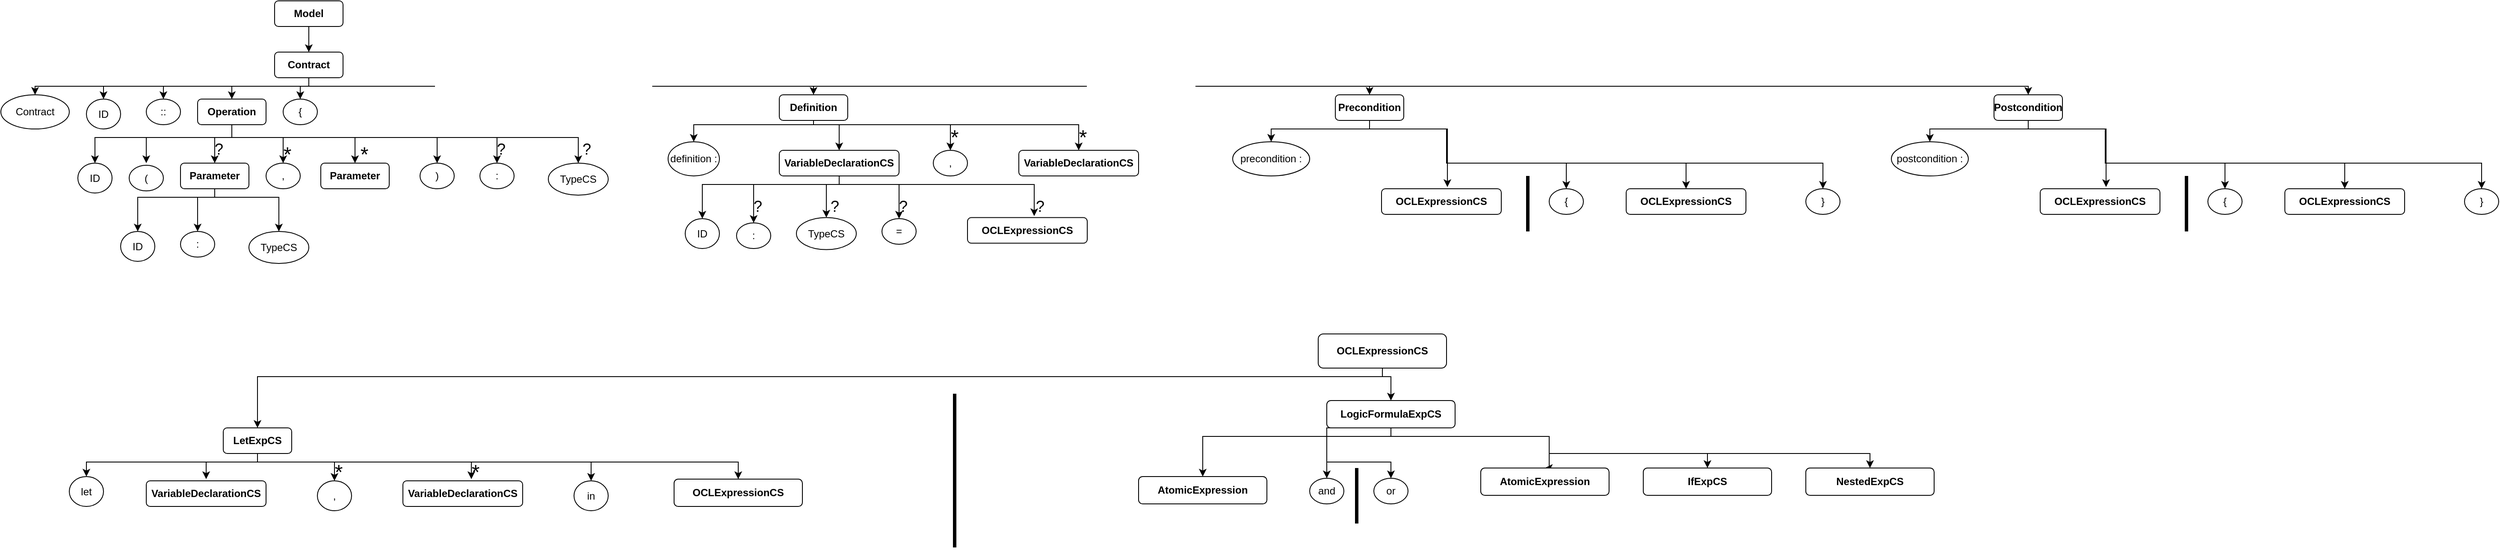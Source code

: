 <mxfile version="20.8.20" type="github">
  <diagram id="uUx2opgquFOD66Lc3Fi1" name="第 1 页">
    <mxGraphModel dx="2396" dy="1078" grid="1" gridSize="10" guides="1" tooltips="1" connect="1" arrows="1" fold="1" page="1" pageScale="1" pageWidth="827" pageHeight="1169" math="0" shadow="0">
      <root>
        <mxCell id="0" />
        <mxCell id="1" parent="0" />
        <mxCell id="FQ1eCsuaFFMa_9nz9Wrn-199" style="edgeStyle=orthogonalEdgeStyle;rounded=0;orthogonalLoop=1;jettySize=auto;html=1;exitX=0.5;exitY=1;exitDx=0;exitDy=0;entryX=0.5;entryY=0;entryDx=0;entryDy=0;" edge="1" parent="1" source="FQ1eCsuaFFMa_9nz9Wrn-197" target="FQ1eCsuaFFMa_9nz9Wrn-198">
          <mxGeometry relative="1" as="geometry" />
        </mxCell>
        <mxCell id="FQ1eCsuaFFMa_9nz9Wrn-197" value="&lt;b&gt;Model&lt;/b&gt;" style="rounded=1;whiteSpace=wrap;html=1;" vertex="1" parent="1">
          <mxGeometry x="360" y="10" width="80" height="30" as="geometry" />
        </mxCell>
        <mxCell id="FQ1eCsuaFFMa_9nz9Wrn-201" style="edgeStyle=orthogonalEdgeStyle;rounded=0;orthogonalLoop=1;jettySize=auto;html=1;exitX=0.5;exitY=1;exitDx=0;exitDy=0;entryX=0.5;entryY=0;entryDx=0;entryDy=0;" edge="1" parent="1" source="FQ1eCsuaFFMa_9nz9Wrn-198" target="FQ1eCsuaFFMa_9nz9Wrn-200">
          <mxGeometry relative="1" as="geometry">
            <Array as="points">
              <mxPoint x="400" y="110" />
              <mxPoint x="80" y="110" />
            </Array>
          </mxGeometry>
        </mxCell>
        <mxCell id="FQ1eCsuaFFMa_9nz9Wrn-206" style="edgeStyle=orthogonalEdgeStyle;rounded=0;orthogonalLoop=1;jettySize=auto;html=1;exitX=0.5;exitY=1;exitDx=0;exitDy=0;entryX=0.5;entryY=0;entryDx=0;entryDy=0;" edge="1" parent="1" source="FQ1eCsuaFFMa_9nz9Wrn-198" target="FQ1eCsuaFFMa_9nz9Wrn-205">
          <mxGeometry relative="1" as="geometry">
            <Array as="points">
              <mxPoint x="400" y="110" />
              <mxPoint x="230" y="110" />
            </Array>
          </mxGeometry>
        </mxCell>
        <mxCell id="FQ1eCsuaFFMa_9nz9Wrn-213" style="edgeStyle=orthogonalEdgeStyle;rounded=0;orthogonalLoop=1;jettySize=auto;html=1;exitX=0.5;exitY=1;exitDx=0;exitDy=0;entryX=0.5;entryY=0;entryDx=0;entryDy=0;" edge="1" parent="1" source="FQ1eCsuaFFMa_9nz9Wrn-198" target="FQ1eCsuaFFMa_9nz9Wrn-207">
          <mxGeometry relative="1" as="geometry">
            <Array as="points">
              <mxPoint x="400" y="110" />
              <mxPoint x="310" y="110" />
            </Array>
          </mxGeometry>
        </mxCell>
        <mxCell id="FQ1eCsuaFFMa_9nz9Wrn-215" style="edgeStyle=orthogonalEdgeStyle;rounded=0;orthogonalLoop=1;jettySize=auto;html=1;exitX=0.5;exitY=1;exitDx=0;exitDy=0;entryX=0.5;entryY=0;entryDx=0;entryDy=0;" edge="1" parent="1" source="FQ1eCsuaFFMa_9nz9Wrn-198" target="FQ1eCsuaFFMa_9nz9Wrn-214">
          <mxGeometry relative="1" as="geometry">
            <Array as="points">
              <mxPoint x="400" y="110" />
              <mxPoint x="390" y="110" />
            </Array>
          </mxGeometry>
        </mxCell>
        <mxCell id="FQ1eCsuaFFMa_9nz9Wrn-217" style="edgeStyle=orthogonalEdgeStyle;rounded=0;orthogonalLoop=1;jettySize=auto;html=1;exitX=0.5;exitY=1;exitDx=0;exitDy=0;entryX=0.5;entryY=0;entryDx=0;entryDy=0;" edge="1" parent="1" source="FQ1eCsuaFFMa_9nz9Wrn-198" target="FQ1eCsuaFFMa_9nz9Wrn-216">
          <mxGeometry relative="1" as="geometry">
            <Array as="points">
              <mxPoint x="400" y="110" />
              <mxPoint x="990" y="110" />
            </Array>
          </mxGeometry>
        </mxCell>
        <mxCell id="FQ1eCsuaFFMa_9nz9Wrn-221" style="edgeStyle=orthogonalEdgeStyle;rounded=0;orthogonalLoop=1;jettySize=auto;html=1;exitX=0.5;exitY=1;exitDx=0;exitDy=0;entryX=0.5;entryY=0;entryDx=0;entryDy=0;" edge="1" parent="1" source="FQ1eCsuaFFMa_9nz9Wrn-198" target="FQ1eCsuaFFMa_9nz9Wrn-219">
          <mxGeometry relative="1" as="geometry">
            <Array as="points">
              <mxPoint x="400" y="110" />
              <mxPoint x="160" y="110" />
            </Array>
          </mxGeometry>
        </mxCell>
        <mxCell id="FQ1eCsuaFFMa_9nz9Wrn-278" style="edgeStyle=orthogonalEdgeStyle;rounded=0;orthogonalLoop=1;jettySize=auto;html=1;exitX=0.5;exitY=1;exitDx=0;exitDy=0;entryX=0.5;entryY=0;entryDx=0;entryDy=0;fontSize=18;" edge="1" parent="1" source="FQ1eCsuaFFMa_9nz9Wrn-198" target="FQ1eCsuaFFMa_9nz9Wrn-277">
          <mxGeometry relative="1" as="geometry">
            <Array as="points">
              <mxPoint x="400" y="110" />
              <mxPoint x="1640" y="110" />
            </Array>
          </mxGeometry>
        </mxCell>
        <mxCell id="FQ1eCsuaFFMa_9nz9Wrn-306" style="edgeStyle=orthogonalEdgeStyle;rounded=0;orthogonalLoop=1;jettySize=auto;html=1;exitX=0.5;exitY=1;exitDx=0;exitDy=0;entryX=0.5;entryY=0;entryDx=0;entryDy=0;fontSize=18;" edge="1" parent="1" source="FQ1eCsuaFFMa_9nz9Wrn-198" target="FQ1eCsuaFFMa_9nz9Wrn-299">
          <mxGeometry relative="1" as="geometry">
            <Array as="points">
              <mxPoint x="400" y="110" />
              <mxPoint x="2410" y="110" />
            </Array>
          </mxGeometry>
        </mxCell>
        <mxCell id="FQ1eCsuaFFMa_9nz9Wrn-198" value="&lt;b&gt;Contract&lt;/b&gt;" style="rounded=1;whiteSpace=wrap;html=1;" vertex="1" parent="1">
          <mxGeometry x="360" y="70" width="80" height="30" as="geometry" />
        </mxCell>
        <mxCell id="FQ1eCsuaFFMa_9nz9Wrn-200" value="Contract" style="ellipse;whiteSpace=wrap;html=1;" vertex="1" parent="1">
          <mxGeometry x="40" y="120" width="80" height="40" as="geometry" />
        </mxCell>
        <mxCell id="FQ1eCsuaFFMa_9nz9Wrn-205" value="::" style="ellipse;whiteSpace=wrap;html=1;" vertex="1" parent="1">
          <mxGeometry x="210" y="125" width="40" height="30" as="geometry" />
        </mxCell>
        <mxCell id="FQ1eCsuaFFMa_9nz9Wrn-223" style="edgeStyle=orthogonalEdgeStyle;rounded=0;orthogonalLoop=1;jettySize=auto;html=1;exitX=0.5;exitY=1;exitDx=0;exitDy=0;entryX=0.5;entryY=0;entryDx=0;entryDy=0;" edge="1" parent="1" source="FQ1eCsuaFFMa_9nz9Wrn-207" target="FQ1eCsuaFFMa_9nz9Wrn-222">
          <mxGeometry relative="1" as="geometry">
            <Array as="points">
              <mxPoint x="310" y="170" />
              <mxPoint x="150" y="170" />
            </Array>
          </mxGeometry>
        </mxCell>
        <mxCell id="FQ1eCsuaFFMa_9nz9Wrn-250" style="edgeStyle=orthogonalEdgeStyle;rounded=0;orthogonalLoop=1;jettySize=auto;html=1;exitX=0.5;exitY=1;exitDx=0;exitDy=0;fontSize=18;" edge="1" parent="1" source="FQ1eCsuaFFMa_9nz9Wrn-207">
          <mxGeometry relative="1" as="geometry">
            <mxPoint x="210" y="200" as="targetPoint" />
            <Array as="points">
              <mxPoint x="310" y="170" />
              <mxPoint x="210" y="170" />
            </Array>
          </mxGeometry>
        </mxCell>
        <mxCell id="FQ1eCsuaFFMa_9nz9Wrn-253" style="edgeStyle=orthogonalEdgeStyle;rounded=0;orthogonalLoop=1;jettySize=auto;html=1;exitX=0.5;exitY=1;exitDx=0;exitDy=0;fontSize=18;" edge="1" parent="1" source="FQ1eCsuaFFMa_9nz9Wrn-207" target="FQ1eCsuaFFMa_9nz9Wrn-252">
          <mxGeometry relative="1" as="geometry">
            <Array as="points">
              <mxPoint x="310" y="170" />
              <mxPoint x="290" y="170" />
            </Array>
          </mxGeometry>
        </mxCell>
        <mxCell id="FQ1eCsuaFFMa_9nz9Wrn-259" style="edgeStyle=orthogonalEdgeStyle;rounded=0;orthogonalLoop=1;jettySize=auto;html=1;exitX=0.5;exitY=1;exitDx=0;exitDy=0;entryX=0.5;entryY=0;entryDx=0;entryDy=0;fontSize=18;" edge="1" parent="1" source="FQ1eCsuaFFMa_9nz9Wrn-207" target="FQ1eCsuaFFMa_9nz9Wrn-257">
          <mxGeometry relative="1" as="geometry">
            <Array as="points">
              <mxPoint x="310" y="170" />
              <mxPoint x="370" y="170" />
            </Array>
          </mxGeometry>
        </mxCell>
        <mxCell id="FQ1eCsuaFFMa_9nz9Wrn-260" style="edgeStyle=orthogonalEdgeStyle;rounded=0;orthogonalLoop=1;jettySize=auto;html=1;exitX=0.5;exitY=1;exitDx=0;exitDy=0;entryX=0.5;entryY=0;entryDx=0;entryDy=0;fontSize=18;" edge="1" parent="1" source="FQ1eCsuaFFMa_9nz9Wrn-207" target="FQ1eCsuaFFMa_9nz9Wrn-258">
          <mxGeometry relative="1" as="geometry">
            <Array as="points">
              <mxPoint x="310" y="170" />
              <mxPoint x="454" y="170" />
            </Array>
          </mxGeometry>
        </mxCell>
        <mxCell id="FQ1eCsuaFFMa_9nz9Wrn-264" style="edgeStyle=orthogonalEdgeStyle;rounded=0;orthogonalLoop=1;jettySize=auto;html=1;exitX=0.5;exitY=1;exitDx=0;exitDy=0;entryX=0.5;entryY=0;entryDx=0;entryDy=0;fontSize=18;" edge="1" parent="1" source="FQ1eCsuaFFMa_9nz9Wrn-207" target="FQ1eCsuaFFMa_9nz9Wrn-263">
          <mxGeometry relative="1" as="geometry">
            <Array as="points">
              <mxPoint x="310" y="170" />
              <mxPoint x="550" y="170" />
            </Array>
          </mxGeometry>
        </mxCell>
        <mxCell id="FQ1eCsuaFFMa_9nz9Wrn-267" style="edgeStyle=orthogonalEdgeStyle;rounded=0;orthogonalLoop=1;jettySize=auto;html=1;exitX=0.5;exitY=1;exitDx=0;exitDy=0;entryX=0.5;entryY=0;entryDx=0;entryDy=0;fontSize=18;" edge="1" parent="1" source="FQ1eCsuaFFMa_9nz9Wrn-207" target="FQ1eCsuaFFMa_9nz9Wrn-265">
          <mxGeometry relative="1" as="geometry">
            <Array as="points">
              <mxPoint x="310" y="170" />
              <mxPoint x="620" y="170" />
            </Array>
          </mxGeometry>
        </mxCell>
        <mxCell id="FQ1eCsuaFFMa_9nz9Wrn-268" style="edgeStyle=orthogonalEdgeStyle;rounded=0;orthogonalLoop=1;jettySize=auto;html=1;exitX=0.5;exitY=1;exitDx=0;exitDy=0;entryX=0.5;entryY=0;entryDx=0;entryDy=0;fontSize=18;" edge="1" parent="1" source="FQ1eCsuaFFMa_9nz9Wrn-207" target="FQ1eCsuaFFMa_9nz9Wrn-266">
          <mxGeometry relative="1" as="geometry">
            <Array as="points">
              <mxPoint x="310" y="170" />
              <mxPoint x="715" y="170" />
            </Array>
          </mxGeometry>
        </mxCell>
        <mxCell id="FQ1eCsuaFFMa_9nz9Wrn-207" value="&lt;b&gt;Operation&lt;/b&gt;" style="rounded=1;whiteSpace=wrap;html=1;" vertex="1" parent="1">
          <mxGeometry x="270" y="125" width="80" height="30" as="geometry" />
        </mxCell>
        <mxCell id="FQ1eCsuaFFMa_9nz9Wrn-214" value="{" style="ellipse;whiteSpace=wrap;html=1;" vertex="1" parent="1">
          <mxGeometry x="370" y="125" width="40" height="30" as="geometry" />
        </mxCell>
        <mxCell id="FQ1eCsuaFFMa_9nz9Wrn-225" style="edgeStyle=orthogonalEdgeStyle;rounded=0;orthogonalLoop=1;jettySize=auto;html=1;exitX=0.5;exitY=1;exitDx=0;exitDy=0;entryX=0.5;entryY=0;entryDx=0;entryDy=0;" edge="1" parent="1" source="FQ1eCsuaFFMa_9nz9Wrn-216" target="FQ1eCsuaFFMa_9nz9Wrn-224">
          <mxGeometry relative="1" as="geometry">
            <Array as="points">
              <mxPoint x="990" y="155" />
              <mxPoint x="850" y="155" />
            </Array>
          </mxGeometry>
        </mxCell>
        <mxCell id="FQ1eCsuaFFMa_9nz9Wrn-227" style="edgeStyle=orthogonalEdgeStyle;rounded=0;orthogonalLoop=1;jettySize=auto;html=1;exitX=0.5;exitY=1;exitDx=0;exitDy=0;entryX=0.5;entryY=0;entryDx=0;entryDy=0;" edge="1" parent="1" source="FQ1eCsuaFFMa_9nz9Wrn-216" target="FQ1eCsuaFFMa_9nz9Wrn-226">
          <mxGeometry relative="1" as="geometry">
            <Array as="points">
              <mxPoint x="990" y="155" />
              <mxPoint x="1020" y="155" />
            </Array>
          </mxGeometry>
        </mxCell>
        <mxCell id="FQ1eCsuaFFMa_9nz9Wrn-229" style="edgeStyle=orthogonalEdgeStyle;rounded=0;orthogonalLoop=1;jettySize=auto;html=1;exitX=0.5;exitY=1;exitDx=0;exitDy=0;entryX=0.5;entryY=0;entryDx=0;entryDy=0;" edge="1" parent="1" source="FQ1eCsuaFFMa_9nz9Wrn-216" target="FQ1eCsuaFFMa_9nz9Wrn-228">
          <mxGeometry relative="1" as="geometry">
            <Array as="points">
              <mxPoint x="990" y="155" />
              <mxPoint x="1150" y="155" />
            </Array>
          </mxGeometry>
        </mxCell>
        <mxCell id="FQ1eCsuaFFMa_9nz9Wrn-233" style="edgeStyle=orthogonalEdgeStyle;rounded=0;orthogonalLoop=1;jettySize=auto;html=1;exitX=0.5;exitY=1;exitDx=0;exitDy=0;entryX=0.5;entryY=0;entryDx=0;entryDy=0;fontSize=24;" edge="1" parent="1" source="FQ1eCsuaFFMa_9nz9Wrn-216" target="FQ1eCsuaFFMa_9nz9Wrn-232">
          <mxGeometry relative="1" as="geometry">
            <Array as="points">
              <mxPoint x="990" y="155" />
              <mxPoint x="1300" y="155" />
            </Array>
          </mxGeometry>
        </mxCell>
        <mxCell id="FQ1eCsuaFFMa_9nz9Wrn-216" value="&lt;b&gt;Definition&lt;/b&gt;" style="rounded=1;whiteSpace=wrap;html=1;" vertex="1" parent="1">
          <mxGeometry x="950" y="120" width="80" height="30" as="geometry" />
        </mxCell>
        <mxCell id="FQ1eCsuaFFMa_9nz9Wrn-219" value="ID" style="ellipse;whiteSpace=wrap;html=1;" vertex="1" parent="1">
          <mxGeometry x="140" y="125" width="40" height="35" as="geometry" />
        </mxCell>
        <mxCell id="FQ1eCsuaFFMa_9nz9Wrn-222" value="ID" style="ellipse;whiteSpace=wrap;html=1;" vertex="1" parent="1">
          <mxGeometry x="130" y="200" width="40" height="35" as="geometry" />
        </mxCell>
        <mxCell id="FQ1eCsuaFFMa_9nz9Wrn-224" value="definition :" style="ellipse;whiteSpace=wrap;html=1;" vertex="1" parent="1">
          <mxGeometry x="820" y="175" width="60" height="40" as="geometry" />
        </mxCell>
        <mxCell id="FQ1eCsuaFFMa_9nz9Wrn-236" style="edgeStyle=orthogonalEdgeStyle;rounded=0;orthogonalLoop=1;jettySize=auto;html=1;exitX=0.5;exitY=1;exitDx=0;exitDy=0;entryX=0.5;entryY=0;entryDx=0;entryDy=0;fontSize=24;" edge="1" parent="1" source="FQ1eCsuaFFMa_9nz9Wrn-226" target="FQ1eCsuaFFMa_9nz9Wrn-235">
          <mxGeometry relative="1" as="geometry">
            <Array as="points">
              <mxPoint x="1020" y="225" />
              <mxPoint x="860" y="225" />
            </Array>
          </mxGeometry>
        </mxCell>
        <mxCell id="FQ1eCsuaFFMa_9nz9Wrn-238" style="edgeStyle=orthogonalEdgeStyle;rounded=0;orthogonalLoop=1;jettySize=auto;html=1;exitX=0.5;exitY=1;exitDx=0;exitDy=0;entryX=0.5;entryY=0;entryDx=0;entryDy=0;fontSize=24;" edge="1" parent="1" source="FQ1eCsuaFFMa_9nz9Wrn-226" target="FQ1eCsuaFFMa_9nz9Wrn-237">
          <mxGeometry relative="1" as="geometry">
            <Array as="points">
              <mxPoint x="1020" y="225" />
              <mxPoint x="920" y="225" />
            </Array>
          </mxGeometry>
        </mxCell>
        <mxCell id="FQ1eCsuaFFMa_9nz9Wrn-240" style="edgeStyle=orthogonalEdgeStyle;rounded=0;orthogonalLoop=1;jettySize=auto;html=1;exitX=0.5;exitY=1;exitDx=0;exitDy=0;entryX=0.5;entryY=0;entryDx=0;entryDy=0;fontSize=24;" edge="1" parent="1" source="FQ1eCsuaFFMa_9nz9Wrn-226" target="FQ1eCsuaFFMa_9nz9Wrn-239">
          <mxGeometry relative="1" as="geometry">
            <Array as="points">
              <mxPoint x="1020" y="225" />
              <mxPoint x="1005" y="225" />
            </Array>
          </mxGeometry>
        </mxCell>
        <mxCell id="FQ1eCsuaFFMa_9nz9Wrn-244" style="edgeStyle=orthogonalEdgeStyle;rounded=0;orthogonalLoop=1;jettySize=auto;html=1;exitX=0.5;exitY=1;exitDx=0;exitDy=0;entryX=0.5;entryY=0;entryDx=0;entryDy=0;fontSize=18;" edge="1" parent="1" source="FQ1eCsuaFFMa_9nz9Wrn-226" target="FQ1eCsuaFFMa_9nz9Wrn-243">
          <mxGeometry relative="1" as="geometry">
            <Array as="points">
              <mxPoint x="1020" y="225" />
              <mxPoint x="1090" y="225" />
            </Array>
          </mxGeometry>
        </mxCell>
        <mxCell id="FQ1eCsuaFFMa_9nz9Wrn-247" style="edgeStyle=orthogonalEdgeStyle;rounded=0;orthogonalLoop=1;jettySize=auto;html=1;exitX=0.5;exitY=1;exitDx=0;exitDy=0;entryX=0.557;entryY=-0.058;entryDx=0;entryDy=0;entryPerimeter=0;fontSize=18;" edge="1" parent="1" source="FQ1eCsuaFFMa_9nz9Wrn-226" target="FQ1eCsuaFFMa_9nz9Wrn-246">
          <mxGeometry relative="1" as="geometry">
            <Array as="points">
              <mxPoint x="1020" y="225" />
              <mxPoint x="1248" y="225" />
            </Array>
          </mxGeometry>
        </mxCell>
        <mxCell id="FQ1eCsuaFFMa_9nz9Wrn-226" value="&lt;b&gt;VariableDeclarationCS&lt;/b&gt;" style="rounded=1;whiteSpace=wrap;html=1;" vertex="1" parent="1">
          <mxGeometry x="950" y="185" width="140" height="30" as="geometry" />
        </mxCell>
        <mxCell id="FQ1eCsuaFFMa_9nz9Wrn-228" value="," style="ellipse;whiteSpace=wrap;html=1;" vertex="1" parent="1">
          <mxGeometry x="1130" y="185" width="40" height="30" as="geometry" />
        </mxCell>
        <mxCell id="FQ1eCsuaFFMa_9nz9Wrn-231" value="&lt;font style=&quot;font-size: 24px;&quot;&gt;*&lt;/font&gt;" style="text;strokeColor=none;align=center;fillColor=none;html=1;verticalAlign=middle;whiteSpace=wrap;rounded=0;" vertex="1" parent="1">
          <mxGeometry x="1140" y="165" width="30" height="10" as="geometry" />
        </mxCell>
        <mxCell id="FQ1eCsuaFFMa_9nz9Wrn-232" value="&lt;b&gt;VariableDeclarationCS&lt;/b&gt;" style="rounded=1;whiteSpace=wrap;html=1;" vertex="1" parent="1">
          <mxGeometry x="1230" y="185" width="140" height="30" as="geometry" />
        </mxCell>
        <mxCell id="FQ1eCsuaFFMa_9nz9Wrn-234" value="&lt;font style=&quot;font-size: 24px;&quot;&gt;*&lt;/font&gt;" style="text;strokeColor=none;align=center;fillColor=none;html=1;verticalAlign=middle;whiteSpace=wrap;rounded=0;" vertex="1" parent="1">
          <mxGeometry x="1290" y="165" width="30" height="10" as="geometry" />
        </mxCell>
        <mxCell id="FQ1eCsuaFFMa_9nz9Wrn-235" value="ID" style="ellipse;whiteSpace=wrap;html=1;" vertex="1" parent="1">
          <mxGeometry x="840" y="265" width="40" height="35" as="geometry" />
        </mxCell>
        <mxCell id="FQ1eCsuaFFMa_9nz9Wrn-237" value=":" style="ellipse;whiteSpace=wrap;html=1;" vertex="1" parent="1">
          <mxGeometry x="900" y="270" width="40" height="30" as="geometry" />
        </mxCell>
        <mxCell id="FQ1eCsuaFFMa_9nz9Wrn-239" value="TypeCS" style="ellipse;whiteSpace=wrap;html=1;" vertex="1" parent="1">
          <mxGeometry x="970" y="263.75" width="70" height="37.5" as="geometry" />
        </mxCell>
        <mxCell id="FQ1eCsuaFFMa_9nz9Wrn-241" value="&lt;font style=&quot;font-size: 18px;&quot;&gt;?&lt;/font&gt;" style="text;strokeColor=none;align=center;fillColor=none;html=1;verticalAlign=middle;whiteSpace=wrap;rounded=0;" vertex="1" parent="1">
          <mxGeometry x="910" y="245" width="30" height="11.25" as="geometry" />
        </mxCell>
        <mxCell id="FQ1eCsuaFFMa_9nz9Wrn-242" value="&lt;font style=&quot;font-size: 18px;&quot;&gt;?&lt;/font&gt;" style="text;strokeColor=none;align=center;fillColor=none;html=1;verticalAlign=middle;whiteSpace=wrap;rounded=0;" vertex="1" parent="1">
          <mxGeometry x="1000" y="245" width="30" height="11.25" as="geometry" />
        </mxCell>
        <mxCell id="FQ1eCsuaFFMa_9nz9Wrn-243" value="=" style="ellipse;whiteSpace=wrap;html=1;" vertex="1" parent="1">
          <mxGeometry x="1070" y="265" width="40" height="30" as="geometry" />
        </mxCell>
        <mxCell id="FQ1eCsuaFFMa_9nz9Wrn-245" value="&lt;font style=&quot;font-size: 18px;&quot;&gt;?&lt;/font&gt;" style="text;strokeColor=none;align=center;fillColor=none;html=1;verticalAlign=middle;whiteSpace=wrap;rounded=0;" vertex="1" parent="1">
          <mxGeometry x="1080" y="245" width="30" height="11.25" as="geometry" />
        </mxCell>
        <mxCell id="FQ1eCsuaFFMa_9nz9Wrn-246" value="&lt;b&gt;OCLExpressionCS&lt;/b&gt;" style="rounded=1;whiteSpace=wrap;html=1;" vertex="1" parent="1">
          <mxGeometry x="1170" y="263.75" width="140" height="30" as="geometry" />
        </mxCell>
        <mxCell id="FQ1eCsuaFFMa_9nz9Wrn-248" value="&lt;font style=&quot;font-size: 18px;&quot;&gt;?&lt;/font&gt;" style="text;strokeColor=none;align=center;fillColor=none;html=1;verticalAlign=middle;whiteSpace=wrap;rounded=0;" vertex="1" parent="1">
          <mxGeometry x="1240" y="245" width="30" height="11.25" as="geometry" />
        </mxCell>
        <mxCell id="FQ1eCsuaFFMa_9nz9Wrn-249" value="(" style="ellipse;whiteSpace=wrap;html=1;" vertex="1" parent="1">
          <mxGeometry x="190" y="202.5" width="40" height="30" as="geometry" />
        </mxCell>
        <mxCell id="FQ1eCsuaFFMa_9nz9Wrn-274" style="edgeStyle=orthogonalEdgeStyle;rounded=0;orthogonalLoop=1;jettySize=auto;html=1;exitX=0.5;exitY=1;exitDx=0;exitDy=0;entryX=0.5;entryY=0;entryDx=0;entryDy=0;fontSize=18;" edge="1" parent="1" source="FQ1eCsuaFFMa_9nz9Wrn-252" target="FQ1eCsuaFFMa_9nz9Wrn-271">
          <mxGeometry relative="1" as="geometry">
            <Array as="points">
              <mxPoint x="290" y="240" />
              <mxPoint x="200" y="240" />
            </Array>
          </mxGeometry>
        </mxCell>
        <mxCell id="FQ1eCsuaFFMa_9nz9Wrn-275" style="edgeStyle=orthogonalEdgeStyle;rounded=0;orthogonalLoop=1;jettySize=auto;html=1;exitX=0.5;exitY=1;exitDx=0;exitDy=0;entryX=0.5;entryY=0;entryDx=0;entryDy=0;fontSize=18;" edge="1" parent="1" source="FQ1eCsuaFFMa_9nz9Wrn-252" target="FQ1eCsuaFFMa_9nz9Wrn-272">
          <mxGeometry relative="1" as="geometry">
            <Array as="points">
              <mxPoint x="290" y="240" />
              <mxPoint x="270" y="240" />
            </Array>
          </mxGeometry>
        </mxCell>
        <mxCell id="FQ1eCsuaFFMa_9nz9Wrn-276" style="edgeStyle=orthogonalEdgeStyle;rounded=0;orthogonalLoop=1;jettySize=auto;html=1;exitX=0.5;exitY=1;exitDx=0;exitDy=0;entryX=0.5;entryY=0;entryDx=0;entryDy=0;fontSize=18;" edge="1" parent="1" source="FQ1eCsuaFFMa_9nz9Wrn-252" target="FQ1eCsuaFFMa_9nz9Wrn-273">
          <mxGeometry relative="1" as="geometry">
            <Array as="points">
              <mxPoint x="290" y="240" />
              <mxPoint x="365" y="240" />
            </Array>
          </mxGeometry>
        </mxCell>
        <mxCell id="FQ1eCsuaFFMa_9nz9Wrn-252" value="&lt;b&gt;Parameter&lt;/b&gt;" style="rounded=1;whiteSpace=wrap;html=1;" vertex="1" parent="1">
          <mxGeometry x="250" y="200" width="80" height="30" as="geometry" />
        </mxCell>
        <mxCell id="FQ1eCsuaFFMa_9nz9Wrn-254" value="&lt;font style=&quot;font-size: 18px;&quot;&gt;?&lt;/font&gt;" style="text;strokeColor=none;align=center;fillColor=none;html=1;verticalAlign=middle;whiteSpace=wrap;rounded=0;" vertex="1" parent="1">
          <mxGeometry x="280" y="178.75" width="30" height="11.25" as="geometry" />
        </mxCell>
        <mxCell id="FQ1eCsuaFFMa_9nz9Wrn-257" value="," style="ellipse;whiteSpace=wrap;html=1;" vertex="1" parent="1">
          <mxGeometry x="350" y="200" width="40" height="30" as="geometry" />
        </mxCell>
        <mxCell id="FQ1eCsuaFFMa_9nz9Wrn-258" value="&lt;b&gt;Parameter&lt;/b&gt;" style="rounded=1;whiteSpace=wrap;html=1;" vertex="1" parent="1">
          <mxGeometry x="414" y="200" width="80" height="30" as="geometry" />
        </mxCell>
        <mxCell id="FQ1eCsuaFFMa_9nz9Wrn-261" value="&lt;font style=&quot;font-size: 24px;&quot;&gt;*&lt;/font&gt;" style="text;strokeColor=none;align=center;fillColor=none;html=1;verticalAlign=middle;whiteSpace=wrap;rounded=0;" vertex="1" parent="1">
          <mxGeometry x="360" y="185" width="30" height="10" as="geometry" />
        </mxCell>
        <mxCell id="FQ1eCsuaFFMa_9nz9Wrn-262" value="&lt;font style=&quot;font-size: 24px;&quot;&gt;*&lt;/font&gt;" style="text;strokeColor=none;align=center;fillColor=none;html=1;verticalAlign=middle;whiteSpace=wrap;rounded=0;" vertex="1" parent="1">
          <mxGeometry x="450" y="185" width="30" height="10" as="geometry" />
        </mxCell>
        <mxCell id="FQ1eCsuaFFMa_9nz9Wrn-263" value=")" style="ellipse;whiteSpace=wrap;html=1;" vertex="1" parent="1">
          <mxGeometry x="530" y="200" width="40" height="30" as="geometry" />
        </mxCell>
        <mxCell id="FQ1eCsuaFFMa_9nz9Wrn-265" value=":" style="ellipse;whiteSpace=wrap;html=1;" vertex="1" parent="1">
          <mxGeometry x="600" y="200" width="40" height="30" as="geometry" />
        </mxCell>
        <mxCell id="FQ1eCsuaFFMa_9nz9Wrn-266" value="TypeCS" style="ellipse;whiteSpace=wrap;html=1;" vertex="1" parent="1">
          <mxGeometry x="680" y="200" width="70" height="37.5" as="geometry" />
        </mxCell>
        <mxCell id="FQ1eCsuaFFMa_9nz9Wrn-269" value="&lt;font style=&quot;font-size: 18px;&quot;&gt;?&lt;/font&gt;" style="text;strokeColor=none;align=center;fillColor=none;html=1;verticalAlign=middle;whiteSpace=wrap;rounded=0;" vertex="1" parent="1">
          <mxGeometry x="610" y="178.75" width="30" height="11.25" as="geometry" />
        </mxCell>
        <mxCell id="FQ1eCsuaFFMa_9nz9Wrn-270" value="&lt;font style=&quot;font-size: 18px;&quot;&gt;?&lt;/font&gt;" style="text;strokeColor=none;align=center;fillColor=none;html=1;verticalAlign=middle;whiteSpace=wrap;rounded=0;" vertex="1" parent="1">
          <mxGeometry x="710" y="178.75" width="30" height="11.25" as="geometry" />
        </mxCell>
        <mxCell id="FQ1eCsuaFFMa_9nz9Wrn-271" value="ID" style="ellipse;whiteSpace=wrap;html=1;" vertex="1" parent="1">
          <mxGeometry x="180" y="280" width="40" height="35" as="geometry" />
        </mxCell>
        <mxCell id="FQ1eCsuaFFMa_9nz9Wrn-272" value=":" style="ellipse;whiteSpace=wrap;html=1;" vertex="1" parent="1">
          <mxGeometry x="250" y="280" width="40" height="30" as="geometry" />
        </mxCell>
        <mxCell id="FQ1eCsuaFFMa_9nz9Wrn-273" value="TypeCS" style="ellipse;whiteSpace=wrap;html=1;" vertex="1" parent="1">
          <mxGeometry x="330" y="280" width="70" height="37.5" as="geometry" />
        </mxCell>
        <mxCell id="FQ1eCsuaFFMa_9nz9Wrn-281" style="edgeStyle=orthogonalEdgeStyle;rounded=0;orthogonalLoop=1;jettySize=auto;html=1;exitX=0.5;exitY=1;exitDx=0;exitDy=0;entryX=0.5;entryY=0;entryDx=0;entryDy=0;fontSize=18;" edge="1" parent="1" source="FQ1eCsuaFFMa_9nz9Wrn-277" target="FQ1eCsuaFFMa_9nz9Wrn-279">
          <mxGeometry relative="1" as="geometry">
            <Array as="points">
              <mxPoint x="1640" y="160" />
              <mxPoint x="1525" y="160" />
            </Array>
          </mxGeometry>
        </mxCell>
        <mxCell id="FQ1eCsuaFFMa_9nz9Wrn-284" style="edgeStyle=orthogonalEdgeStyle;rounded=0;orthogonalLoop=1;jettySize=auto;html=1;exitX=0.5;exitY=1;exitDx=0;exitDy=0;entryX=0.55;entryY=-0.067;entryDx=0;entryDy=0;entryPerimeter=0;fontSize=18;" edge="1" parent="1" source="FQ1eCsuaFFMa_9nz9Wrn-277" target="FQ1eCsuaFFMa_9nz9Wrn-283">
          <mxGeometry relative="1" as="geometry">
            <Array as="points">
              <mxPoint x="1640" y="160" />
              <mxPoint x="1731" y="160" />
            </Array>
          </mxGeometry>
        </mxCell>
        <mxCell id="FQ1eCsuaFFMa_9nz9Wrn-289" style="edgeStyle=orthogonalEdgeStyle;rounded=0;orthogonalLoop=1;jettySize=auto;html=1;exitX=0.5;exitY=1;exitDx=0;exitDy=0;entryX=0.5;entryY=0;entryDx=0;entryDy=0;fontSize=18;" edge="1" parent="1" source="FQ1eCsuaFFMa_9nz9Wrn-277" target="FQ1eCsuaFFMa_9nz9Wrn-286">
          <mxGeometry relative="1" as="geometry">
            <Array as="points">
              <mxPoint x="1640" y="160" />
              <mxPoint x="1730" y="160" />
              <mxPoint x="1730" y="200" />
              <mxPoint x="1870" y="200" />
            </Array>
          </mxGeometry>
        </mxCell>
        <mxCell id="FQ1eCsuaFFMa_9nz9Wrn-292" style="edgeStyle=orthogonalEdgeStyle;rounded=0;orthogonalLoop=1;jettySize=auto;html=1;exitX=0.5;exitY=1;exitDx=0;exitDy=0;entryX=0.5;entryY=0;entryDx=0;entryDy=0;fontSize=18;" edge="1" parent="1" source="FQ1eCsuaFFMa_9nz9Wrn-277" target="FQ1eCsuaFFMa_9nz9Wrn-291">
          <mxGeometry relative="1" as="geometry">
            <Array as="points">
              <mxPoint x="1640" y="160" />
              <mxPoint x="1730" y="160" />
              <mxPoint x="1730" y="200" />
              <mxPoint x="2010" y="200" />
            </Array>
          </mxGeometry>
        </mxCell>
        <mxCell id="FQ1eCsuaFFMa_9nz9Wrn-293" style="edgeStyle=orthogonalEdgeStyle;rounded=0;orthogonalLoop=1;jettySize=auto;html=1;exitX=0.5;exitY=1;exitDx=0;exitDy=0;entryX=0.5;entryY=0;entryDx=0;entryDy=0;fontSize=18;" edge="1" parent="1" source="FQ1eCsuaFFMa_9nz9Wrn-277" target="FQ1eCsuaFFMa_9nz9Wrn-287">
          <mxGeometry relative="1" as="geometry">
            <Array as="points">
              <mxPoint x="1640" y="160" />
              <mxPoint x="1730" y="160" />
              <mxPoint x="1730" y="200" />
              <mxPoint x="2170" y="200" />
            </Array>
          </mxGeometry>
        </mxCell>
        <mxCell id="FQ1eCsuaFFMa_9nz9Wrn-277" value="&lt;b&gt;Precondition&lt;/b&gt;" style="rounded=1;whiteSpace=wrap;html=1;" vertex="1" parent="1">
          <mxGeometry x="1600" y="120" width="80" height="30" as="geometry" />
        </mxCell>
        <mxCell id="FQ1eCsuaFFMa_9nz9Wrn-279" value="precondition :" style="ellipse;whiteSpace=wrap;html=1;" vertex="1" parent="1">
          <mxGeometry x="1480" y="175" width="90" height="40" as="geometry" />
        </mxCell>
        <mxCell id="FQ1eCsuaFFMa_9nz9Wrn-283" value="&lt;b&gt;OCLExpressionCS&lt;/b&gt;" style="rounded=1;whiteSpace=wrap;html=1;" vertex="1" parent="1">
          <mxGeometry x="1654" y="230" width="140" height="30" as="geometry" />
        </mxCell>
        <mxCell id="FQ1eCsuaFFMa_9nz9Wrn-286" value="{" style="ellipse;whiteSpace=wrap;html=1;" vertex="1" parent="1">
          <mxGeometry x="1850" y="230" width="40" height="30" as="geometry" />
        </mxCell>
        <mxCell id="FQ1eCsuaFFMa_9nz9Wrn-287" value="}" style="ellipse;whiteSpace=wrap;html=1;" vertex="1" parent="1">
          <mxGeometry x="2150" y="230" width="40" height="30" as="geometry" />
        </mxCell>
        <mxCell id="FQ1eCsuaFFMa_9nz9Wrn-290" value="" style="line;strokeWidth=4;direction=south;html=1;perimeter=backbonePerimeter;points=[];outlineConnect=0;fontSize=18;" vertex="1" parent="1">
          <mxGeometry x="1820" y="215" width="10" height="65" as="geometry" />
        </mxCell>
        <mxCell id="FQ1eCsuaFFMa_9nz9Wrn-291" value="&lt;b&gt;OCLExpressionCS&lt;/b&gt;" style="rounded=1;whiteSpace=wrap;html=1;" vertex="1" parent="1">
          <mxGeometry x="1940" y="230" width="140" height="30" as="geometry" />
        </mxCell>
        <mxCell id="FQ1eCsuaFFMa_9nz9Wrn-294" style="edgeStyle=orthogonalEdgeStyle;rounded=0;orthogonalLoop=1;jettySize=auto;html=1;exitX=0.5;exitY=1;exitDx=0;exitDy=0;entryX=0.5;entryY=0;entryDx=0;entryDy=0;fontSize=18;" edge="1" parent="1" source="FQ1eCsuaFFMa_9nz9Wrn-299" target="FQ1eCsuaFFMa_9nz9Wrn-300">
          <mxGeometry relative="1" as="geometry">
            <Array as="points">
              <mxPoint x="2410" y="160" />
              <mxPoint x="2295" y="160" />
            </Array>
          </mxGeometry>
        </mxCell>
        <mxCell id="FQ1eCsuaFFMa_9nz9Wrn-295" style="edgeStyle=orthogonalEdgeStyle;rounded=0;orthogonalLoop=1;jettySize=auto;html=1;exitX=0.5;exitY=1;exitDx=0;exitDy=0;entryX=0.55;entryY=-0.067;entryDx=0;entryDy=0;entryPerimeter=0;fontSize=18;" edge="1" parent="1" source="FQ1eCsuaFFMa_9nz9Wrn-299" target="FQ1eCsuaFFMa_9nz9Wrn-301">
          <mxGeometry relative="1" as="geometry">
            <Array as="points">
              <mxPoint x="2410" y="160" />
              <mxPoint x="2501" y="160" />
            </Array>
          </mxGeometry>
        </mxCell>
        <mxCell id="FQ1eCsuaFFMa_9nz9Wrn-296" style="edgeStyle=orthogonalEdgeStyle;rounded=0;orthogonalLoop=1;jettySize=auto;html=1;exitX=0.5;exitY=1;exitDx=0;exitDy=0;entryX=0.5;entryY=0;entryDx=0;entryDy=0;fontSize=18;" edge="1" parent="1" source="FQ1eCsuaFFMa_9nz9Wrn-299" target="FQ1eCsuaFFMa_9nz9Wrn-302">
          <mxGeometry relative="1" as="geometry">
            <Array as="points">
              <mxPoint x="2410" y="160" />
              <mxPoint x="2500" y="160" />
              <mxPoint x="2500" y="200" />
              <mxPoint x="2640" y="200" />
            </Array>
          </mxGeometry>
        </mxCell>
        <mxCell id="FQ1eCsuaFFMa_9nz9Wrn-297" style="edgeStyle=orthogonalEdgeStyle;rounded=0;orthogonalLoop=1;jettySize=auto;html=1;exitX=0.5;exitY=1;exitDx=0;exitDy=0;entryX=0.5;entryY=0;entryDx=0;entryDy=0;fontSize=18;" edge="1" parent="1" source="FQ1eCsuaFFMa_9nz9Wrn-299" target="FQ1eCsuaFFMa_9nz9Wrn-305">
          <mxGeometry relative="1" as="geometry">
            <Array as="points">
              <mxPoint x="2410" y="160" />
              <mxPoint x="2500" y="160" />
              <mxPoint x="2500" y="200" />
              <mxPoint x="2780" y="200" />
            </Array>
          </mxGeometry>
        </mxCell>
        <mxCell id="FQ1eCsuaFFMa_9nz9Wrn-298" style="edgeStyle=orthogonalEdgeStyle;rounded=0;orthogonalLoop=1;jettySize=auto;html=1;exitX=0.5;exitY=1;exitDx=0;exitDy=0;entryX=0.5;entryY=0;entryDx=0;entryDy=0;fontSize=18;" edge="1" parent="1" source="FQ1eCsuaFFMa_9nz9Wrn-299" target="FQ1eCsuaFFMa_9nz9Wrn-303">
          <mxGeometry relative="1" as="geometry">
            <Array as="points">
              <mxPoint x="2410" y="160" />
              <mxPoint x="2500" y="160" />
              <mxPoint x="2500" y="200" />
              <mxPoint x="2940" y="200" />
            </Array>
          </mxGeometry>
        </mxCell>
        <mxCell id="FQ1eCsuaFFMa_9nz9Wrn-299" value="&lt;b&gt;Postcondition&lt;/b&gt;" style="rounded=1;whiteSpace=wrap;html=1;" vertex="1" parent="1">
          <mxGeometry x="2370" y="120" width="80" height="30" as="geometry" />
        </mxCell>
        <mxCell id="FQ1eCsuaFFMa_9nz9Wrn-300" value="postcondition :" style="ellipse;whiteSpace=wrap;html=1;" vertex="1" parent="1">
          <mxGeometry x="2250" y="175" width="90" height="40" as="geometry" />
        </mxCell>
        <mxCell id="FQ1eCsuaFFMa_9nz9Wrn-301" value="&lt;b&gt;OCLExpressionCS&lt;/b&gt;" style="rounded=1;whiteSpace=wrap;html=1;" vertex="1" parent="1">
          <mxGeometry x="2424" y="230" width="140" height="30" as="geometry" />
        </mxCell>
        <mxCell id="FQ1eCsuaFFMa_9nz9Wrn-302" value="{" style="ellipse;whiteSpace=wrap;html=1;" vertex="1" parent="1">
          <mxGeometry x="2620" y="230" width="40" height="30" as="geometry" />
        </mxCell>
        <mxCell id="FQ1eCsuaFFMa_9nz9Wrn-303" value="}" style="ellipse;whiteSpace=wrap;html=1;" vertex="1" parent="1">
          <mxGeometry x="2920" y="230" width="40" height="30" as="geometry" />
        </mxCell>
        <mxCell id="FQ1eCsuaFFMa_9nz9Wrn-304" value="" style="line;strokeWidth=4;direction=south;html=1;perimeter=backbonePerimeter;points=[];outlineConnect=0;fontSize=18;" vertex="1" parent="1">
          <mxGeometry x="2590" y="215" width="10" height="65" as="geometry" />
        </mxCell>
        <mxCell id="FQ1eCsuaFFMa_9nz9Wrn-305" value="&lt;b&gt;OCLExpressionCS&lt;/b&gt;" style="rounded=1;whiteSpace=wrap;html=1;" vertex="1" parent="1">
          <mxGeometry x="2710" y="230" width="140" height="30" as="geometry" />
        </mxCell>
        <mxCell id="FQ1eCsuaFFMa_9nz9Wrn-311" style="edgeStyle=orthogonalEdgeStyle;rounded=0;orthogonalLoop=1;jettySize=auto;html=1;exitX=0.5;exitY=1;exitDx=0;exitDy=0;entryX=0.5;entryY=0;entryDx=0;entryDy=0;fontSize=18;" edge="1" parent="1" source="FQ1eCsuaFFMa_9nz9Wrn-307" target="FQ1eCsuaFFMa_9nz9Wrn-309">
          <mxGeometry relative="1" as="geometry">
            <Array as="points">
              <mxPoint x="1655" y="450" />
              <mxPoint x="340" y="450" />
            </Array>
          </mxGeometry>
        </mxCell>
        <mxCell id="FQ1eCsuaFFMa_9nz9Wrn-336" style="edgeStyle=orthogonalEdgeStyle;rounded=0;orthogonalLoop=1;jettySize=auto;html=1;exitX=0.5;exitY=1;exitDx=0;exitDy=0;entryX=0.5;entryY=0;entryDx=0;entryDy=0;fontSize=18;" edge="1" parent="1" source="FQ1eCsuaFFMa_9nz9Wrn-307" target="FQ1eCsuaFFMa_9nz9Wrn-332">
          <mxGeometry relative="1" as="geometry">
            <Array as="points">
              <mxPoint x="1655" y="450" />
              <mxPoint x="1665" y="450" />
            </Array>
          </mxGeometry>
        </mxCell>
        <mxCell id="FQ1eCsuaFFMa_9nz9Wrn-307" value="&lt;b&gt;OCLExpressionCS&lt;/b&gt;" style="rounded=1;whiteSpace=wrap;html=1;" vertex="1" parent="1">
          <mxGeometry x="1580" y="400" width="150" height="40" as="geometry" />
        </mxCell>
        <mxCell id="FQ1eCsuaFFMa_9nz9Wrn-313" style="edgeStyle=orthogonalEdgeStyle;rounded=0;orthogonalLoop=1;jettySize=auto;html=1;exitX=0.5;exitY=1;exitDx=0;exitDy=0;entryX=0.5;entryY=0;entryDx=0;entryDy=0;fontSize=18;" edge="1" parent="1" source="FQ1eCsuaFFMa_9nz9Wrn-309" target="FQ1eCsuaFFMa_9nz9Wrn-312">
          <mxGeometry relative="1" as="geometry">
            <Array as="points">
              <mxPoint x="340" y="550" />
              <mxPoint x="140" y="550" />
            </Array>
          </mxGeometry>
        </mxCell>
        <mxCell id="FQ1eCsuaFFMa_9nz9Wrn-315" style="edgeStyle=orthogonalEdgeStyle;rounded=0;orthogonalLoop=1;jettySize=auto;html=1;exitX=0.5;exitY=1;exitDx=0;exitDy=0;fontSize=18;" edge="1" parent="1" source="FQ1eCsuaFFMa_9nz9Wrn-309">
          <mxGeometry relative="1" as="geometry">
            <mxPoint x="280" y="570" as="targetPoint" />
            <Array as="points">
              <mxPoint x="340" y="550" />
              <mxPoint x="280" y="550" />
            </Array>
          </mxGeometry>
        </mxCell>
        <mxCell id="FQ1eCsuaFFMa_9nz9Wrn-317" style="edgeStyle=orthogonalEdgeStyle;rounded=0;orthogonalLoop=1;jettySize=auto;html=1;exitX=0.5;exitY=1;exitDx=0;exitDy=0;entryX=0.5;entryY=0;entryDx=0;entryDy=0;fontSize=18;" edge="1" parent="1" source="FQ1eCsuaFFMa_9nz9Wrn-309" target="FQ1eCsuaFFMa_9nz9Wrn-316">
          <mxGeometry relative="1" as="geometry">
            <Array as="points">
              <mxPoint x="340" y="550" />
              <mxPoint x="430" y="550" />
            </Array>
          </mxGeometry>
        </mxCell>
        <mxCell id="FQ1eCsuaFFMa_9nz9Wrn-319" style="edgeStyle=orthogonalEdgeStyle;rounded=0;orthogonalLoop=1;jettySize=auto;html=1;exitX=0.5;exitY=1;exitDx=0;exitDy=0;fontSize=18;" edge="1" parent="1" source="FQ1eCsuaFFMa_9nz9Wrn-309">
          <mxGeometry relative="1" as="geometry">
            <mxPoint x="590" y="570" as="targetPoint" />
            <Array as="points">
              <mxPoint x="340" y="550" />
              <mxPoint x="590" y="550" />
            </Array>
          </mxGeometry>
        </mxCell>
        <mxCell id="FQ1eCsuaFFMa_9nz9Wrn-329" style="edgeStyle=orthogonalEdgeStyle;rounded=0;orthogonalLoop=1;jettySize=auto;html=1;exitX=0.5;exitY=1;exitDx=0;exitDy=0;entryX=0.5;entryY=0;entryDx=0;entryDy=0;fontSize=18;" edge="1" parent="1" source="FQ1eCsuaFFMa_9nz9Wrn-309" target="FQ1eCsuaFFMa_9nz9Wrn-328">
          <mxGeometry relative="1" as="geometry">
            <Array as="points">
              <mxPoint x="340" y="550" />
              <mxPoint x="730" y="550" />
            </Array>
          </mxGeometry>
        </mxCell>
        <mxCell id="FQ1eCsuaFFMa_9nz9Wrn-331" style="edgeStyle=orthogonalEdgeStyle;rounded=0;orthogonalLoop=1;jettySize=auto;html=1;exitX=0.5;exitY=1;exitDx=0;exitDy=0;entryX=0.5;entryY=0;entryDx=0;entryDy=0;fontSize=18;" edge="1" parent="1" source="FQ1eCsuaFFMa_9nz9Wrn-309" target="FQ1eCsuaFFMa_9nz9Wrn-330">
          <mxGeometry relative="1" as="geometry">
            <Array as="points">
              <mxPoint x="340" y="550" />
              <mxPoint x="902" y="550" />
            </Array>
          </mxGeometry>
        </mxCell>
        <mxCell id="FQ1eCsuaFFMa_9nz9Wrn-309" value="&lt;b&gt;LetExpCS&lt;/b&gt;" style="rounded=1;whiteSpace=wrap;html=1;" vertex="1" parent="1">
          <mxGeometry x="300" y="510" width="80" height="30" as="geometry" />
        </mxCell>
        <mxCell id="FQ1eCsuaFFMa_9nz9Wrn-312" value="let" style="ellipse;whiteSpace=wrap;html=1;" vertex="1" parent="1">
          <mxGeometry x="120" y="567" width="40" height="35" as="geometry" />
        </mxCell>
        <mxCell id="FQ1eCsuaFFMa_9nz9Wrn-314" value="&lt;b&gt;VariableDeclarationCS&lt;/b&gt;" style="rounded=1;whiteSpace=wrap;html=1;" vertex="1" parent="1">
          <mxGeometry x="210" y="572" width="140" height="30" as="geometry" />
        </mxCell>
        <mxCell id="FQ1eCsuaFFMa_9nz9Wrn-316" value="," style="ellipse;whiteSpace=wrap;html=1;" vertex="1" parent="1">
          <mxGeometry x="410" y="572" width="40" height="35" as="geometry" />
        </mxCell>
        <mxCell id="FQ1eCsuaFFMa_9nz9Wrn-318" value="&lt;b&gt;VariableDeclarationCS&lt;/b&gt;" style="rounded=1;whiteSpace=wrap;html=1;" vertex="1" parent="1">
          <mxGeometry x="510" y="572" width="140" height="30" as="geometry" />
        </mxCell>
        <mxCell id="FQ1eCsuaFFMa_9nz9Wrn-320" value="&lt;font style=&quot;font-size: 24px;&quot;&gt;*&lt;/font&gt;" style="text;strokeColor=none;align=center;fillColor=none;html=1;verticalAlign=middle;whiteSpace=wrap;rounded=0;" vertex="1" parent="1">
          <mxGeometry x="420" y="557" width="30" height="10" as="geometry" />
        </mxCell>
        <mxCell id="FQ1eCsuaFFMa_9nz9Wrn-327" value="&lt;font style=&quot;font-size: 24px;&quot;&gt;*&lt;/font&gt;" style="text;strokeColor=none;align=center;fillColor=none;html=1;verticalAlign=middle;whiteSpace=wrap;rounded=0;" vertex="1" parent="1">
          <mxGeometry x="580" y="557" width="30" height="10" as="geometry" />
        </mxCell>
        <mxCell id="FQ1eCsuaFFMa_9nz9Wrn-328" value="in" style="ellipse;whiteSpace=wrap;html=1;" vertex="1" parent="1">
          <mxGeometry x="710" y="572" width="40" height="35" as="geometry" />
        </mxCell>
        <mxCell id="FQ1eCsuaFFMa_9nz9Wrn-330" value="&lt;b&gt;OCLExpressionCS&lt;/b&gt;" style="rounded=1;whiteSpace=wrap;html=1;" vertex="1" parent="1">
          <mxGeometry x="827" y="570" width="150" height="32" as="geometry" />
        </mxCell>
        <mxCell id="FQ1eCsuaFFMa_9nz9Wrn-340" style="edgeStyle=orthogonalEdgeStyle;rounded=0;orthogonalLoop=1;jettySize=auto;html=1;exitX=0.5;exitY=1;exitDx=0;exitDy=0;entryX=0.5;entryY=0;entryDx=0;entryDy=0;fontSize=18;" edge="1" parent="1" source="FQ1eCsuaFFMa_9nz9Wrn-332" target="FQ1eCsuaFFMa_9nz9Wrn-337">
          <mxGeometry relative="1" as="geometry">
            <Array as="points">
              <mxPoint x="1665" y="520" />
              <mxPoint x="1445" y="520" />
            </Array>
          </mxGeometry>
        </mxCell>
        <mxCell id="FQ1eCsuaFFMa_9nz9Wrn-341" style="edgeStyle=orthogonalEdgeStyle;rounded=0;orthogonalLoop=1;jettySize=auto;html=1;exitX=0.5;exitY=1;exitDx=0;exitDy=0;entryX=0.5;entryY=0;entryDx=0;entryDy=0;fontSize=18;" edge="1" parent="1" source="FQ1eCsuaFFMa_9nz9Wrn-332" target="FQ1eCsuaFFMa_9nz9Wrn-338">
          <mxGeometry relative="1" as="geometry">
            <Array as="points">
              <mxPoint x="1665" y="520" />
              <mxPoint x="1590" y="520" />
            </Array>
          </mxGeometry>
        </mxCell>
        <mxCell id="FQ1eCsuaFFMa_9nz9Wrn-342" style="edgeStyle=orthogonalEdgeStyle;rounded=0;orthogonalLoop=1;jettySize=auto;html=1;exitX=0.5;exitY=1;exitDx=0;exitDy=0;entryX=0.5;entryY=0;entryDx=0;entryDy=0;fontSize=18;" edge="1" parent="1" source="FQ1eCsuaFFMa_9nz9Wrn-332" target="FQ1eCsuaFFMa_9nz9Wrn-339">
          <mxGeometry relative="1" as="geometry">
            <Array as="points">
              <mxPoint x="1590" y="510" />
              <mxPoint x="1590" y="550" />
              <mxPoint x="1665" y="550" />
            </Array>
          </mxGeometry>
        </mxCell>
        <mxCell id="FQ1eCsuaFFMa_9nz9Wrn-348" style="edgeStyle=orthogonalEdgeStyle;rounded=0;orthogonalLoop=1;jettySize=auto;html=1;exitX=0.5;exitY=1;exitDx=0;exitDy=0;entryX=0.5;entryY=0;entryDx=0;entryDy=0;fontSize=18;" edge="1" parent="1" source="FQ1eCsuaFFMa_9nz9Wrn-332" target="FQ1eCsuaFFMa_9nz9Wrn-346">
          <mxGeometry relative="1" as="geometry">
            <Array as="points">
              <mxPoint x="1665" y="520" />
              <mxPoint x="1850" y="520" />
              <mxPoint x="1850" y="540" />
              <mxPoint x="2035" y="540" />
            </Array>
          </mxGeometry>
        </mxCell>
        <mxCell id="FQ1eCsuaFFMa_9nz9Wrn-349" style="edgeStyle=orthogonalEdgeStyle;rounded=0;orthogonalLoop=1;jettySize=auto;html=1;exitX=0.5;exitY=1;exitDx=0;exitDy=0;entryX=0.5;entryY=0;entryDx=0;entryDy=0;fontSize=18;" edge="1" parent="1" source="FQ1eCsuaFFMa_9nz9Wrn-332" target="FQ1eCsuaFFMa_9nz9Wrn-344">
          <mxGeometry relative="1" as="geometry">
            <Array as="points">
              <mxPoint x="1665" y="520" />
              <mxPoint x="1850" y="520" />
              <mxPoint x="1850" y="557" />
            </Array>
          </mxGeometry>
        </mxCell>
        <mxCell id="FQ1eCsuaFFMa_9nz9Wrn-350" style="edgeStyle=orthogonalEdgeStyle;rounded=0;orthogonalLoop=1;jettySize=auto;html=1;exitX=0.5;exitY=1;exitDx=0;exitDy=0;entryX=0.5;entryY=0;entryDx=0;entryDy=0;fontSize=18;" edge="1" parent="1" source="FQ1eCsuaFFMa_9nz9Wrn-332" target="FQ1eCsuaFFMa_9nz9Wrn-347">
          <mxGeometry relative="1" as="geometry">
            <Array as="points">
              <mxPoint x="1665" y="520" />
              <mxPoint x="1850" y="520" />
              <mxPoint x="1850" y="540" />
              <mxPoint x="2225" y="540" />
            </Array>
          </mxGeometry>
        </mxCell>
        <mxCell id="FQ1eCsuaFFMa_9nz9Wrn-332" value="&lt;b&gt;LogicFormulaExpCS&lt;/b&gt;" style="rounded=1;whiteSpace=wrap;html=1;" vertex="1" parent="1">
          <mxGeometry x="1590" y="478" width="150" height="32" as="geometry" />
        </mxCell>
        <mxCell id="FQ1eCsuaFFMa_9nz9Wrn-334" value="" style="line;strokeWidth=4;direction=south;html=1;perimeter=backbonePerimeter;points=[];outlineConnect=0;fontSize=18;" vertex="1" parent="1">
          <mxGeometry x="1150" y="470" width="10" height="180" as="geometry" />
        </mxCell>
        <mxCell id="FQ1eCsuaFFMa_9nz9Wrn-337" value="&lt;b&gt;AtomicExpression&lt;/b&gt;" style="rounded=1;whiteSpace=wrap;html=1;" vertex="1" parent="1">
          <mxGeometry x="1370" y="567" width="150" height="32" as="geometry" />
        </mxCell>
        <mxCell id="FQ1eCsuaFFMa_9nz9Wrn-338" value="and" style="ellipse;whiteSpace=wrap;html=1;" vertex="1" parent="1">
          <mxGeometry x="1570" y="569" width="40" height="30" as="geometry" />
        </mxCell>
        <mxCell id="FQ1eCsuaFFMa_9nz9Wrn-339" value="or" style="ellipse;whiteSpace=wrap;html=1;" vertex="1" parent="1">
          <mxGeometry x="1645" y="569" width="40" height="30" as="geometry" />
        </mxCell>
        <mxCell id="FQ1eCsuaFFMa_9nz9Wrn-343" value="" style="line;strokeWidth=4;direction=south;html=1;perimeter=backbonePerimeter;points=[];outlineConnect=0;fontSize=18;" vertex="1" parent="1">
          <mxGeometry x="1620" y="557" width="10" height="65" as="geometry" />
        </mxCell>
        <mxCell id="FQ1eCsuaFFMa_9nz9Wrn-344" value="&lt;b&gt;AtomicExpression&lt;/b&gt;" style="rounded=1;whiteSpace=wrap;html=1;" vertex="1" parent="1">
          <mxGeometry x="1770" y="557" width="150" height="32" as="geometry" />
        </mxCell>
        <mxCell id="FQ1eCsuaFFMa_9nz9Wrn-346" value="&lt;b&gt;IfExpCS&lt;/b&gt;" style="rounded=1;whiteSpace=wrap;html=1;" vertex="1" parent="1">
          <mxGeometry x="1960" y="557" width="150" height="32" as="geometry" />
        </mxCell>
        <mxCell id="FQ1eCsuaFFMa_9nz9Wrn-347" value="&lt;b&gt;NestedExpCS&lt;/b&gt;" style="rounded=1;whiteSpace=wrap;html=1;" vertex="1" parent="1">
          <mxGeometry x="2150" y="557" width="150" height="32" as="geometry" />
        </mxCell>
      </root>
    </mxGraphModel>
  </diagram>
</mxfile>
